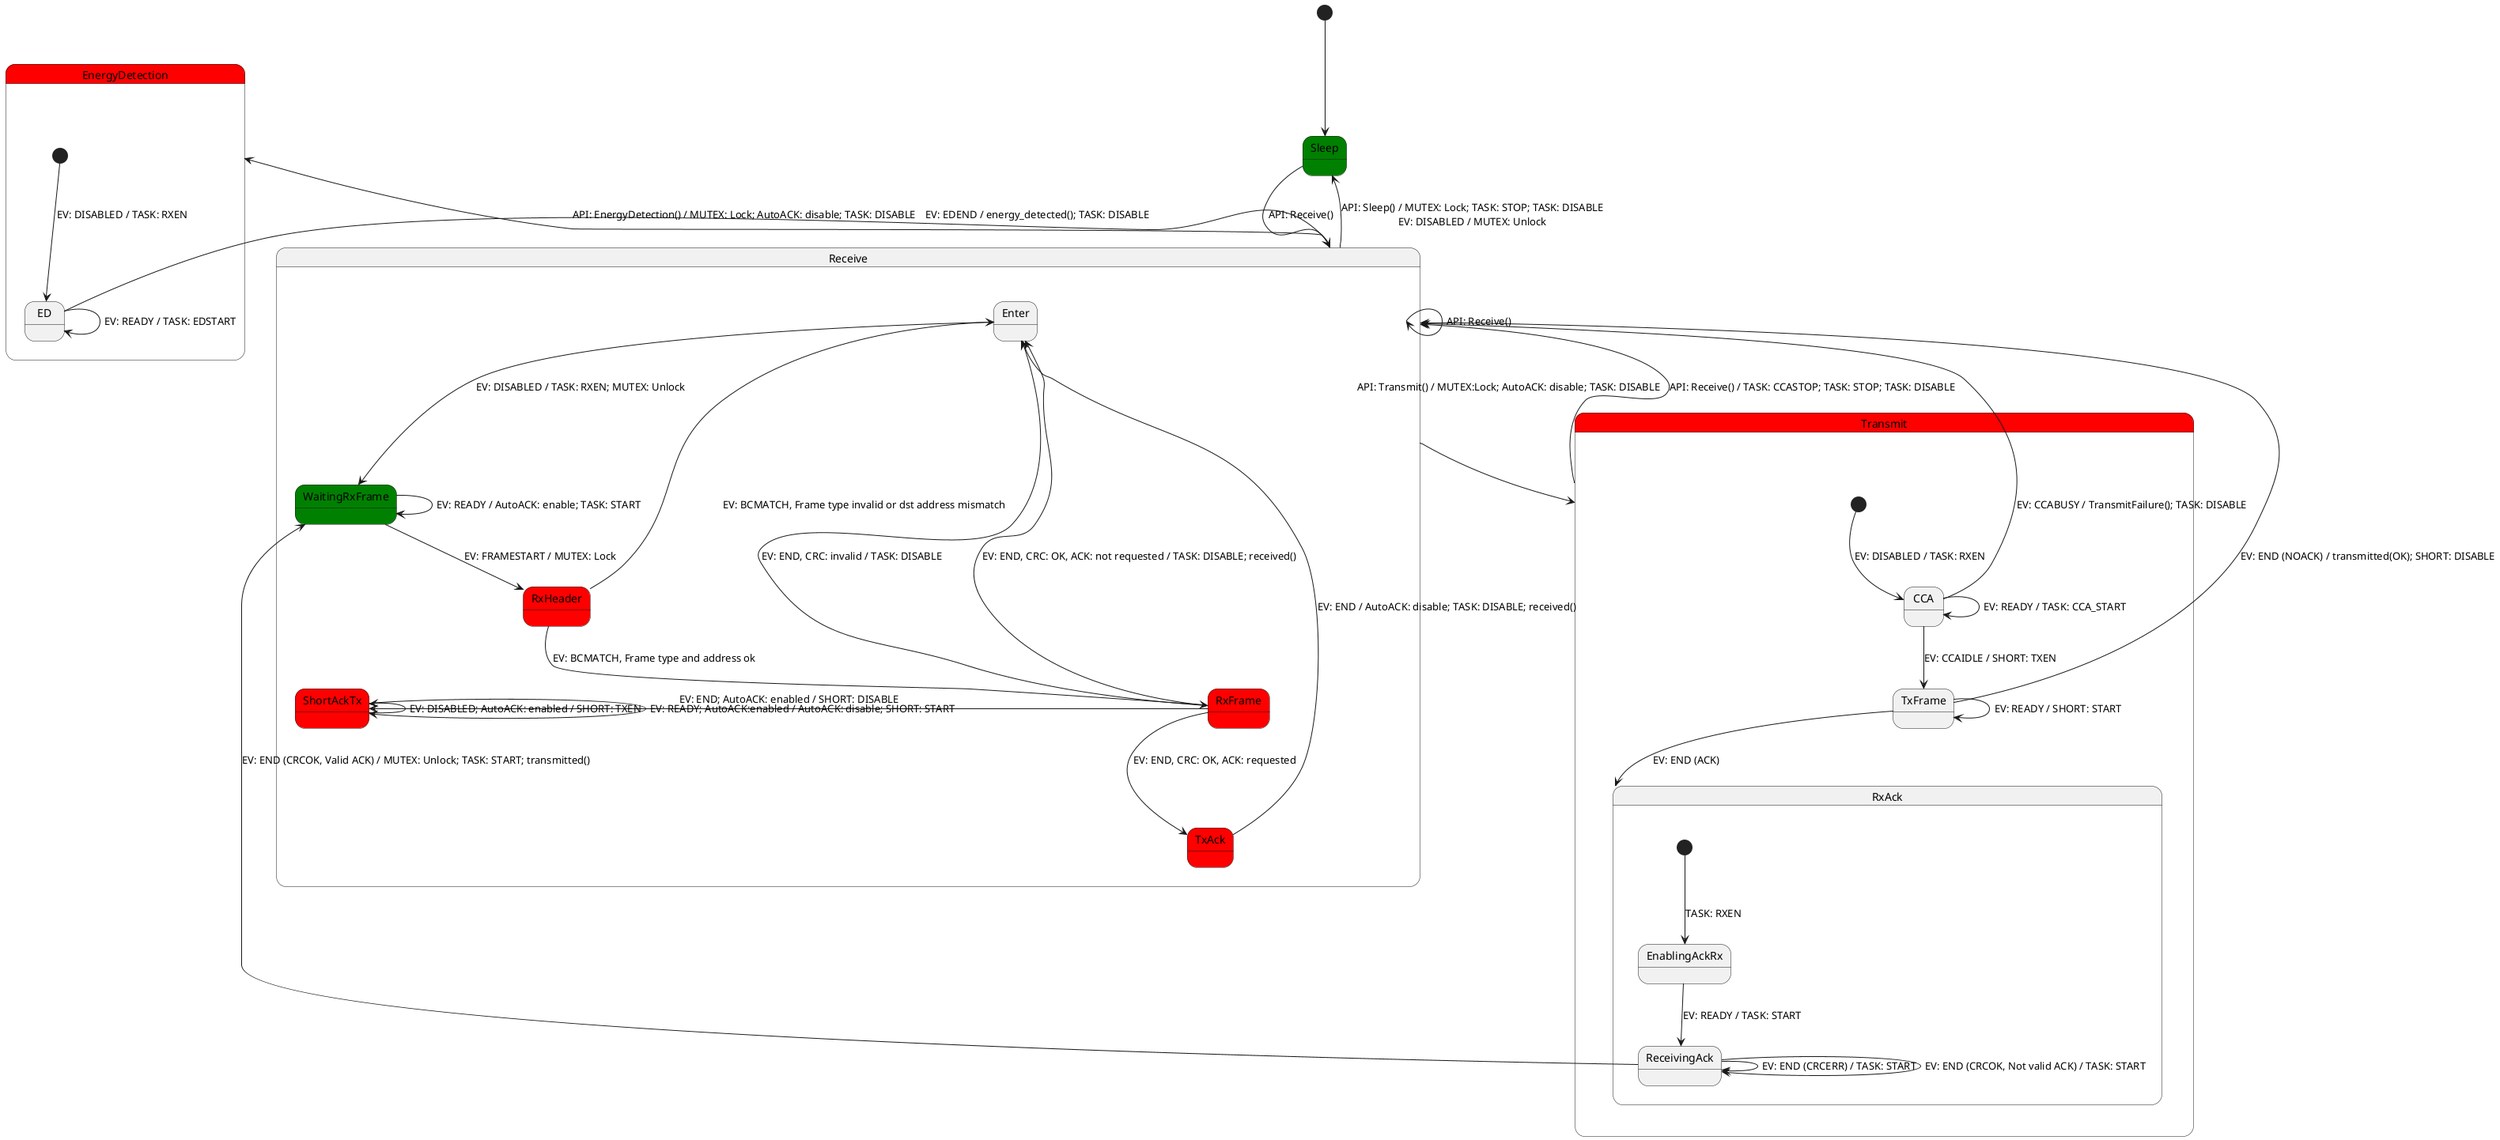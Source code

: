 @startuml

skinparam state {
    BackgroundColor<< locked >> red
    BackgroundColor<< unlocked >> green
}


[*]         --> Sleep << unlocked >>

Sleep       -down-> Receive   : API: Receive()
Receive     -up-> Sleep     : API: Sleep() / MUTEX: Lock; TASK: STOP; TASK: DISABLE\nEV: DISABLED / MUTEX: Unlock

state Receive {
    state WaitingRxFrame << unlocked >>
    
    state RxHeader << locked >>
    state RxFrame  << locked >>
    state TxAck    << locked >>
    state ShortAckTx << locked >>
    
    Enter           -down-> WaitingRxFrame  : EV: DISABLED / TASK: RXEN; MUTEX: Unlock
    WaitingRxFrame      --> WaitingRxFrame  : EV: READY / AutoACK: enable; TASK: START
    
    WaitingRxFrame  -down-> RxHeader        : EV: FRAMESTART / MUTEX: Lock
    
    RxHeader        -down-> RxFrame         : EV: BCMATCH, Frame type and address ok
    RxHeader          -up-> Enter           : EV: BCMATCH, Frame type invalid or dst address mismatch
    
    RxFrame         -down-> TxAck           : EV: END, CRC: OK, ACK: requested
    RxFrame           -up-> Enter         : EV: END, CRC: invalid / TASK: DISABLE
    RxFrame           -up-> Enter         : EV: END, CRC: OK, ACK: not requested / TASK: DISABLE; received()
     
    TxAck             -up-> Enter         : EV: END / AutoACK: disable; TASK: DISABLE; received()
    
    RxFrame         -left-> ShortAckTx       : EV: END; AutoACK: enabled / SHORT: DISABLE
    ShortAckTx      -left-> ShortAckTx       : EV: DISABLED; AutoACK: enabled / SHORT: TXEN
    ShortAckTx      -right-> ShortAckTx       : EV: READY; AutoACK:enabled / AutoACK: disable; SHORT: START
}

state Transmit << locked >>{
    [*]         --> CCA             : EV: DISABLED / TASK: RXEN
    CCA         --> CCA             : EV: READY / TASK: CCA_START
    CCA       -up-> Receive         : EV: CCABUSY / TransmitFailure(); TASK: DISABLE
    CCA         --> TxFrame         : EV: CCAIDLE / SHORT: TXEN
    TxFrame     --> TxFrame         : EV: READY / SHORT: START

    state RxAck {
        [*]             --> EnablingAckRx   : TASK: RXEN
        EnablingAckRx   --> ReceivingAck    : EV: READY / TASK: START
        
        ReceivingAck    --> ReceivingAck    : EV: END (CRCERR) / TASK: START
        ReceivingAck    --> ReceivingAck    : EV: END (CRCOK, Not valid ACK) / TASK: START
        ReceivingAck    --> WaitingRxFrame  : EV: END (CRCOK, Valid ACK) / MUTEX: Unlock; TASK: START; transmitted()
    }

    TxFrame         --> RxAck       : EV: END (ACK)
    TxFrame       -up-> Receive     : EV: END (NOACK) / transmitted(OK); SHORT: DISABLE
}

state ShortAckTx {
}

state EnergyDetection << locked >> {
    [*]      --> ED      : EV: DISABLED / TASK: RXEN
    ED       --> ED      : EV: READY / TASK: EDSTART
    ED  -right-> Receive : EV: EDEND / energy_detected(); TASK: DISABLE
}


Receive   -down-> Transmit        : API: Transmit() / MUTEX:Lock; AutoACK: disable; TASK: DISABLE
Transmit    -up-> Receive         : API: Receive() / TASK: CCASTOP; TASK: STOP; TASK: DISABLE
Receive       --> Receive         : API: Receive()
Receive   -left-> EnergyDetection : API: EnergyDetection() / MUTEX: Lock; AutoACK: disable; TASK: DISABLE

@enduml
